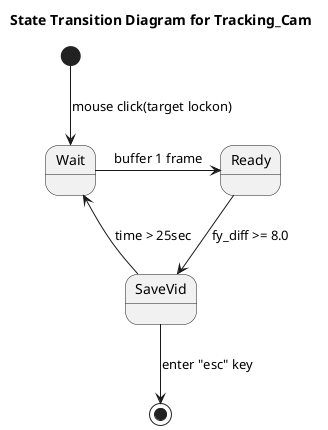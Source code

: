 @startuml
 
title State Transition Diagram for Tracking_Cam
 
[*] --> Wait: mouse click(target lockon)
Wait -> Ready: buffer 1 frame
Ready --> SaveVid: fy_diff >= 8.0
SaveVid --> Wait: time > 25sec
SaveVid --> [*]: enter "esc" key
 
@enduml